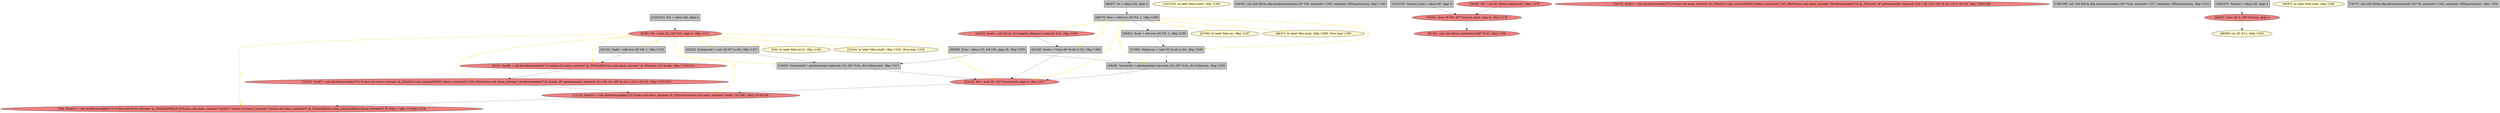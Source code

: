 
digraph G {


node391 [fillcolor=grey,label="[58/59]  %arrayidx = getelementptr inbounds i32, i32* %vla, i64 %idxprom, !dbg !1295",shape=rectangle,style=filled ]
node389 [fillcolor=grey,label="[100/101]  %i2 = alloca i32, align 4",shape=rectangle,style=filled ]
node388 [fillcolor=lemonchiffon,label="[67/68]  br label %for.inc, !dbg !1297",shape=ellipse,style=filled ]
node384 [fillcolor=grey,label="[22/23]  %idxprom8 = sext i32 %7 to i64, !dbg !1317",shape=rectangle,style=filled ]
node383 [fillcolor=lightcoral,label="[0/39]  %6 = load i32, i32* %i2, align 4, !dbg !1311",shape=ellipse,style=filled ]
node381 [fillcolor=lemonchiffon,label="[5/6]  br label %for.inc12, !dbg !1320",shape=ellipse,style=filled ]
node380 [fillcolor=lightcoral,label="[9/14]  %call6 = call dereferenceable(272) %class.std::basic_ostream* @_ZNSolsEi(%class.std::basic_ostream* @_ZSt4cout, i32 %add), !dbg !13141314",shape=ellipse,style=filled ]
node386 [fillcolor=grey,label="[41/42]  %conv = trunc i64 %call to i32, !dbg !1292",shape=rectangle,style=filled ]
node379 [fillcolor=lightcoral,label="[15/18]  %8 = load i32, i32* %arrayidx9, align 4, !dbg !1317",shape=ellipse,style=filled ]
node390 [fillcolor=lemonchiffon,label="[102/103]  br label %for.cond3, !dbg !1306",shape=ellipse,style=filled ]
node382 [fillcolor=lightcoral,label="[7/8]  %call11 = call dereferenceable(272) %class.std::basic_ostream* @_ZNSolsEPFRSoS_E(%class.std::basic_ostream* %call10, %class.std::basic_ostream* (%class.std::basic_ostream*)* @_ZSt4endlIcSt11char_traitsIcEERSt13basic_ostreamIT_T0_ES6_), !dbg !1319bg !1319",shape=ellipse,style=filled ]
node376 [fillcolor=grey,label="[44/45]  call void @llvm.dbg.declare(metadata i32* %i2, metadata !1343, metadata !DIExpression()), !dbg !1345",shape=rectangle,style=filled ]
node374 [fillcolor=grey,label="[19/20]  %arrayidx9 = getelementptr inbounds i32, i32* %vla, i64 %idxprom8, !dbg !1317",shape=rectangle,style=filled ]
node373 [fillcolor=grey,label="[104/105]  %saved_stack = alloca i8*, align 8",shape=rectangle,style=filled ]
node378 [fillcolor=grey,label="[57/60]  %idxprom = sext i32 %sub to i64, !dbg !1295",shape=rectangle,style=filled ]
node377 [fillcolor=lightcoral,label="[40/43]  %call = call i64 @_Z21compute_fibonacci_numi(i32 %2), !dbg !1292",shape=ellipse,style=filled ]
node361 [fillcolor=lightcoral,label="[11/12]  %call10 = call dereferenceable(272) %class.std::basic_ostream* @_ZNSolsEi(%class.std::basic_ostream* %call7, i32 %8), !dbg !13181318",shape=ellipse,style=filled ]
node357 [fillcolor=lightcoral,label="[74/75]  %call1 = call dereferenceable(272) %class.std::basic_ostream* @_ZStlsISt11char_traitsIcEERSt13basic_ostreamIcT_ES5_PKc(%class.std::basic_ostream* dereferenceable(272) @_ZSt4cout, i8* getelementptr inbounds ([24 x i8], [24 x i8]* @.str, i32 0, i32 0)), !dbg !13021302",shape=ellipse,style=filled ]
node360 [fillcolor=lightcoral,label="[78/85]  %0 = call i8* @llvm.stacksave(), !dbg !1276",shape=ellipse,style=filled ]
node372 [fillcolor=grey,label="[108/109]  call void @llvm.dbg.declare(metadata i32* %vla, metadata !1317, metadata !DIExpression()), !dbg !1321",shape=rectangle,style=filled ]
node363 [fillcolor=lemonchiffon,label="[88/89]  ret i32 %11, !dbg !1326",shape=ellipse,style=filled ]
node387 [fillcolor=grey,label="[56/61]  %sub = sub nsw i32 %3, 1, !dbg !1294",shape=rectangle,style=filled ]
node366 [fillcolor=grey,label="[106/107]  %retval = alloca i32, align 4",shape=rectangle,style=filled ]
node371 [fillcolor=lightcoral,label="[10/13]  %call7 = call dereferenceable(272) %class.std::basic_ostream* @_ZStlsISt11char_traitsIcEERSt13basic_ostreamIcT_ES5_PKc(%class.std::basic_ostream* dereferenceable(272) %call6, i8* getelementptr inbounds ([3 x i8], [3 x i8]* @.str.1, i32 0, i32 0)), !dbg !13151315",shape=ellipse,style=filled ]
node359 [fillcolor=lightcoral,label="[79/84]  store i8* %0, i8** %saved_stack, align 8, !dbg !1276",shape=ellipse,style=filled ]
node362 [fillcolor=grey,label="[48/73]  %inc = add nsw i32 %4, 1, !dbg !1298",shape=rectangle,style=filled ]
node358 [fillcolor=lightcoral,label="[81/82]  call void @llvm.stackrestore(i8* %10), !dbg !1326",shape=ellipse,style=filled ]
node368 [fillcolor=lemonchiffon,label="[96/97]  br label %for.cond, !dbg !1285",shape=ellipse,style=filled ]
node364 [fillcolor=lightcoral,label="[90/95]  store i32 0, i32* %retval, align 4",shape=ellipse,style=filled ]
node370 [fillcolor=grey,label="[86/87]  %i = alloca i32, align 4",shape=rectangle,style=filled ]
node385 [fillcolor=lemonchiffon,label="[46/47]  br label %for.cond, !dbg !1299, !llvm.loop !1300",shape=ellipse,style=filled ]
node365 [fillcolor=lemonchiffon,label="[33/34]  br label %for.cond3, !dbg !1322, !llvm.loop !1323",shape=ellipse,style=filled ]
node367 [fillcolor=grey,label="[76/77]  call void @llvm.dbg.declare(metadata i32* %i, metadata !1322, metadata !DIExpression()), !dbg !1324",shape=rectangle,style=filled ]
node375 [fillcolor=grey,label="[31/32]  %add = add nsw i32 %6, 1, !dbg !1313",shape=rectangle,style=filled ]
node369 [fillcolor=grey,label="[98/99]  %vla = alloca i32, i64 100, align 16, !dbg !1276",shape=rectangle,style=filled ]

node362->node386 [style=solid,color=gold,label="C",penwidth=1.0,fontcolor=gold ]
node362->node377 [style=solid,color=gold,label="C",penwidth=1.0,fontcolor=gold ]
node383->node375 [style=solid,color=gold,label="C",penwidth=1.0,fontcolor=gold ]
node386->node379 [style=solid,color=black,label="",penwidth=0.5,fontcolor=black ]
node373->node359 [style=solid,color=black,label="",penwidth=0.5,fontcolor=black ]
node369->node374 [style=solid,color=black,label="",penwidth=0.5,fontcolor=black ]
node383->node380 [style=solid,color=gold,label="C",penwidth=1.0,fontcolor=gold ]
node359->node358 [style=solid,color=black,label="",penwidth=0.5,fontcolor=black ]
node383->node384 [style=solid,color=gold,label="C",penwidth=1.0,fontcolor=gold ]
node370->node362 [style=solid,color=black,label="",penwidth=0.5,fontcolor=black ]
node389->node383 [style=solid,color=black,label="",penwidth=0.5,fontcolor=black ]
node384->node374 [style=solid,color=black,label="",penwidth=0.5,fontcolor=black ]
node362->node378 [style=solid,color=gold,label="C",penwidth=1.0,fontcolor=gold ]
node361->node382 [style=solid,color=black,label="",penwidth=0.5,fontcolor=black ]
node380->node371 [style=solid,color=black,label="",penwidth=0.5,fontcolor=black ]
node383->node371 [style=solid,color=gold,label="C",penwidth=1.0,fontcolor=gold ]
node379->node361 [style=solid,color=black,label="",penwidth=0.5,fontcolor=black ]
node383->node381 [style=solid,color=gold,label="C",penwidth=1.0,fontcolor=gold ]
node377->node386 [style=solid,color=black,label="",penwidth=0.5,fontcolor=black ]
node374->node379 [style=solid,color=black,label="",penwidth=0.5,fontcolor=black ]
node387->node378 [style=solid,color=black,label="",penwidth=0.5,fontcolor=black ]
node383->node365 [style=solid,color=gold,label="C",penwidth=1.0,fontcolor=gold ]
node362->node379 [style=solid,color=gold,label="C",penwidth=1.0,fontcolor=gold ]
node383->node379 [style=solid,color=gold,label="C",penwidth=1.0,fontcolor=gold ]
node383->node382 [style=solid,color=gold,label="C",penwidth=1.0,fontcolor=gold ]
node391->node379 [style=solid,color=black,label="",penwidth=0.5,fontcolor=black ]
node378->node391 [style=solid,color=black,label="",penwidth=0.5,fontcolor=black ]
node383->node374 [style=solid,color=gold,label="C",penwidth=1.0,fontcolor=gold ]
node375->node380 [style=solid,color=black,label="",penwidth=0.5,fontcolor=black ]
node371->node361 [style=solid,color=black,label="",penwidth=0.5,fontcolor=black ]
node369->node391 [style=solid,color=black,label="",penwidth=0.5,fontcolor=black ]
node362->node391 [style=solid,color=gold,label="C",penwidth=1.0,fontcolor=gold ]
node383->node361 [style=solid,color=gold,label="C",penwidth=1.0,fontcolor=gold ]
node366->node364 [style=solid,color=black,label="",penwidth=0.5,fontcolor=black ]
node364->node363 [style=solid,color=black,label="",penwidth=0.5,fontcolor=black ]
node362->node385 [style=solid,color=gold,label="C",penwidth=1.0,fontcolor=gold ]
node360->node359 [style=solid,color=black,label="",penwidth=0.5,fontcolor=black ]
node362->node387 [style=solid,color=black,label="",penwidth=0.5,fontcolor=black ]
node362->node388 [style=solid,color=gold,label="C",penwidth=1.0,fontcolor=gold ]


}

